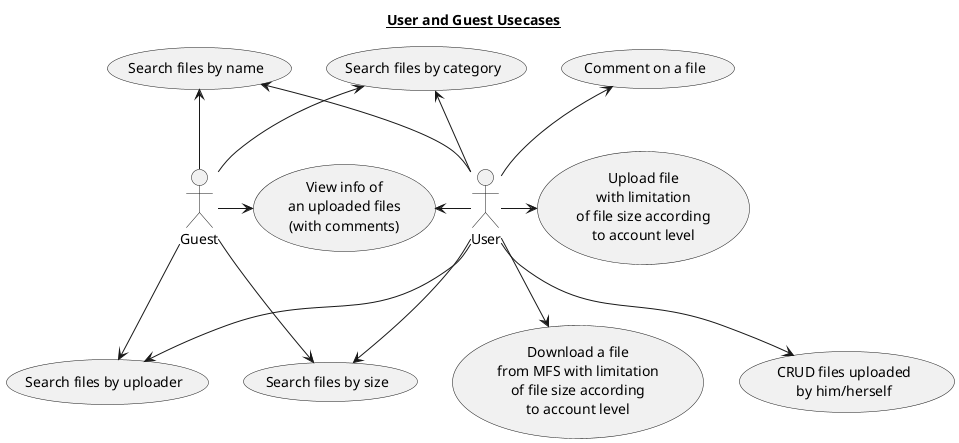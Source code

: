 @startuml
title
 <u>User and Guest Usecases</u>
end title
usecase UC5 as "View info of
an uploaded files
(with comments)"
usecase UC1 as "Search files by name"
usecase UC2 as "Search files by category"
usecase UC3 as "Search files by uploader"
usecase UC4 as "Search files by size"
usecase UC6 as "Upload file
with limitation
of file size according
to account level"
usecase UC7 as "Comment on a file"
usecase UC8 as "Download a file
from MFS with limitation
of file size according
to account level"
usecase UC9 as "CRUD files uploaded
by him/herself"

User -up-> UC1
User -up-> UC2
User -down-> UC3
User -down-> UC4
User -left-> UC5
User -right-> UC6
User -up-> UC7
User -down-> UC8
User -down-> UC9

Guest -up-> UC1
Guest -up-> UC2
Guest -down-> UC3
Guest -down-> UC4
Guest -right-> UC5
@enduml